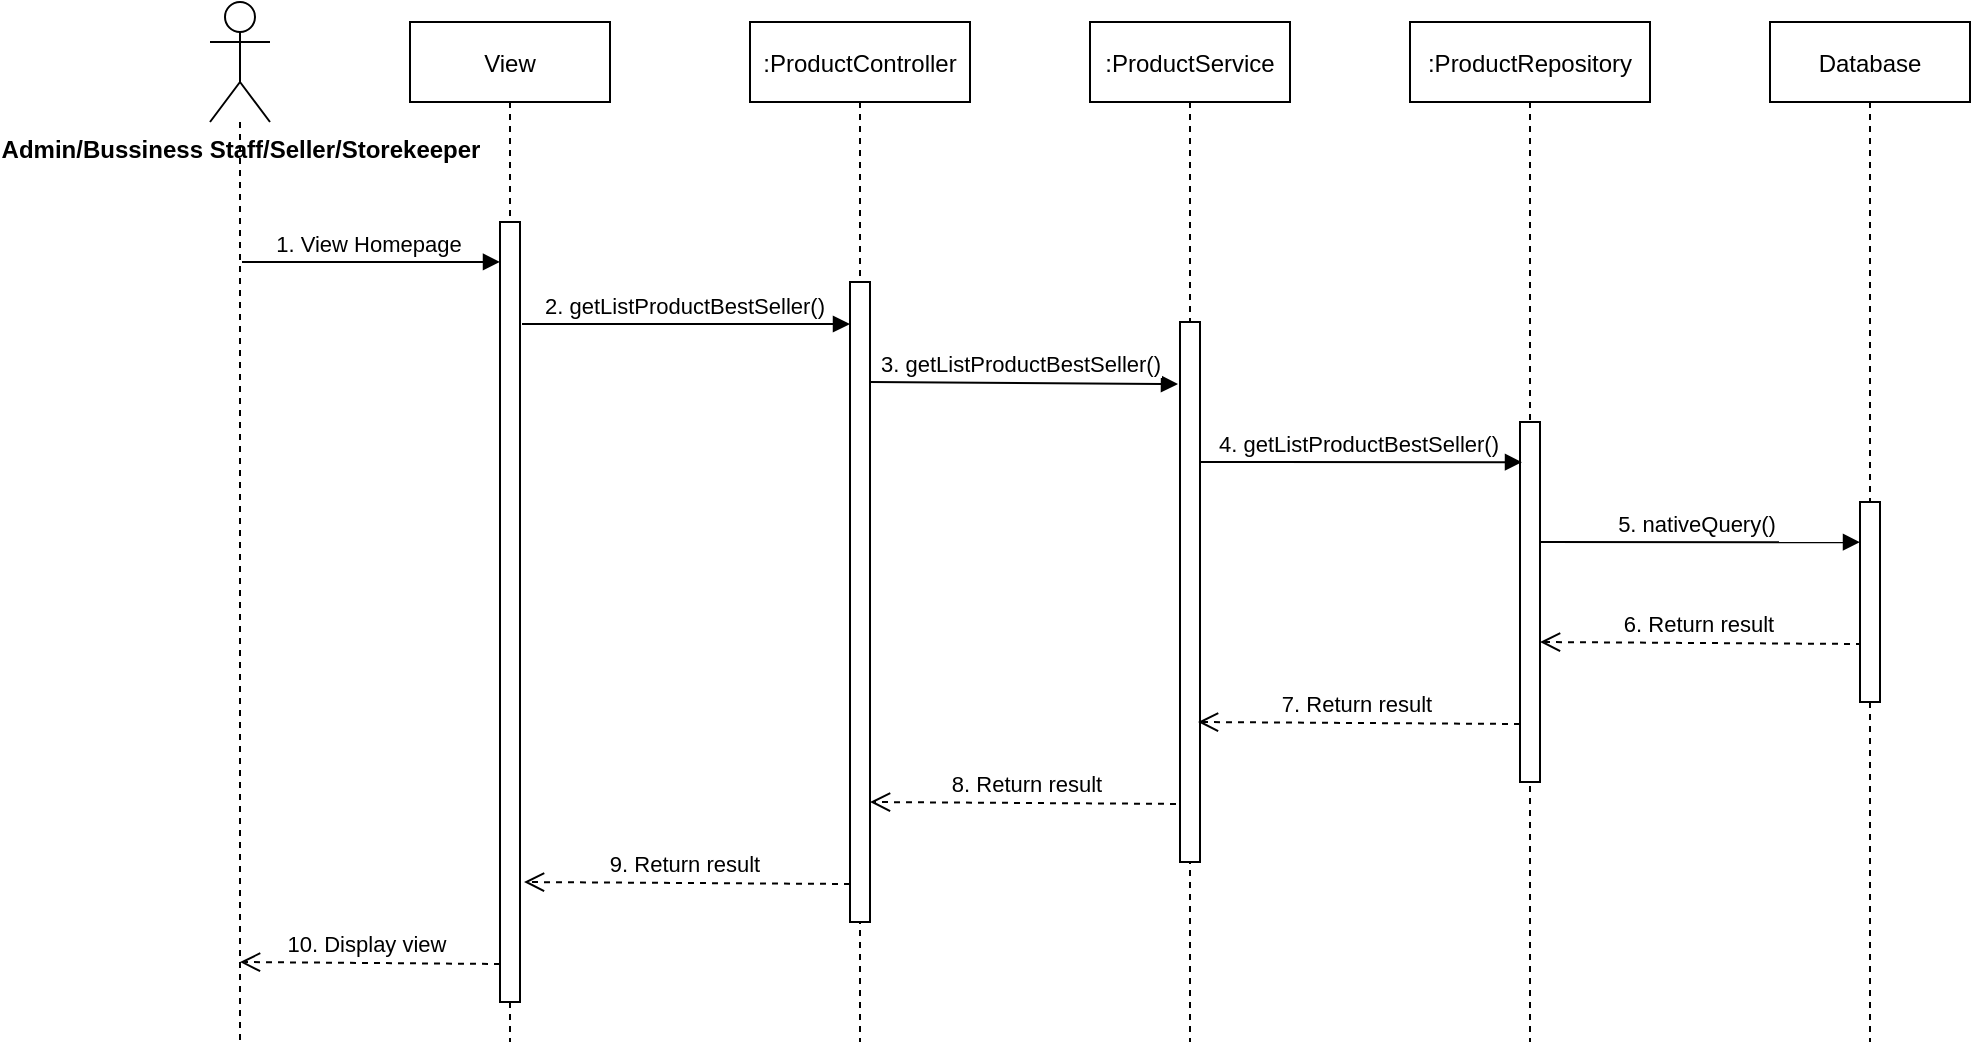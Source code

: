 <mxfile version="18.0.6" type="device"><diagram id="kgpKYQtTHZ0yAKxKKP6v" name="Homepage"><mxGraphModel dx="1718" dy="553" grid="1" gridSize="10" guides="1" tooltips="1" connect="1" arrows="1" fold="1" page="1" pageScale="1" pageWidth="850" pageHeight="1100" math="0" shadow="0"><root><mxCell id="0"/><mxCell id="1" parent="0"/><mxCell id="1rYxMRe_m1wBD9LGmmaj-11" style="edgeStyle=orthogonalEdgeStyle;rounded=0;orthogonalLoop=1;jettySize=auto;html=1;dashed=1;endArrow=none;endFill=0;" parent="1" source="1rYxMRe_m1wBD9LGmmaj-10" edge="1"><mxGeometry relative="1" as="geometry"><mxPoint x="75" y="920" as="targetPoint"/><Array as="points"><mxPoint x="75" y="920"/></Array></mxGeometry></mxCell><mxCell id="1rYxMRe_m1wBD9LGmmaj-10" value="&lt;b&gt;Admin/Bussiness Staff/Seller/Storekeeper&lt;/b&gt;" style="shape=umlActor;verticalLabelPosition=bottom;verticalAlign=top;html=1;" parent="1" vertex="1"><mxGeometry x="60" y="400" width="30" height="60" as="geometry"/></mxCell><mxCell id="1rYxMRe_m1wBD9LGmmaj-12" value="View" style="shape=umlLifeline;perimeter=lifelinePerimeter;container=1;collapsible=0;recursiveResize=0;rounded=0;shadow=0;strokeWidth=1;" parent="1" vertex="1"><mxGeometry x="160" y="410" width="100" height="510" as="geometry"/></mxCell><mxCell id="93AmuETEvbJ4qb_vdhu8-1" value="" style="html=1;points=[];perimeter=orthogonalPerimeter;" vertex="1" parent="1rYxMRe_m1wBD9LGmmaj-12"><mxGeometry x="45" y="100" width="10" height="390" as="geometry"/></mxCell><mxCell id="93AmuETEvbJ4qb_vdhu8-19" value="10. Display view" style="html=1;verticalAlign=bottom;endArrow=open;dashed=1;endSize=8;" edge="1" parent="1rYxMRe_m1wBD9LGmmaj-12"><mxGeometry x="0.027" relative="1" as="geometry"><mxPoint x="45" y="471" as="sourcePoint"/><mxPoint x="-85" y="470" as="targetPoint"/><mxPoint as="offset"/></mxGeometry></mxCell><mxCell id="1rYxMRe_m1wBD9LGmmaj-13" value=":ProductController" style="shape=umlLifeline;perimeter=lifelinePerimeter;container=1;collapsible=0;recursiveResize=0;rounded=0;shadow=0;strokeWidth=1;size=40;" parent="1" vertex="1"><mxGeometry x="330" y="410" width="110" height="510" as="geometry"/></mxCell><mxCell id="93AmuETEvbJ4qb_vdhu8-3" value="" style="html=1;points=[];perimeter=orthogonalPerimeter;" vertex="1" parent="1rYxMRe_m1wBD9LGmmaj-13"><mxGeometry x="50" y="130" width="10" height="320" as="geometry"/></mxCell><mxCell id="93AmuETEvbJ4qb_vdhu8-17" value="8. Return result" style="html=1;verticalAlign=bottom;endArrow=open;dashed=1;endSize=8;" edge="1" parent="1rYxMRe_m1wBD9LGmmaj-13"><mxGeometry x="0.027" relative="1" as="geometry"><mxPoint x="219" y="391" as="sourcePoint"/><mxPoint x="60" y="390" as="targetPoint"/><mxPoint as="offset"/></mxGeometry></mxCell><mxCell id="1rYxMRe_m1wBD9LGmmaj-14" value=":ProductService" style="shape=umlLifeline;perimeter=lifelinePerimeter;container=1;collapsible=0;recursiveResize=0;rounded=0;shadow=0;strokeWidth=1;" parent="1" vertex="1"><mxGeometry x="500" y="410" width="100" height="510" as="geometry"/></mxCell><mxCell id="93AmuETEvbJ4qb_vdhu8-2" value="" style="html=1;points=[];perimeter=orthogonalPerimeter;" vertex="1" parent="1rYxMRe_m1wBD9LGmmaj-14"><mxGeometry x="45" y="150" width="10" height="270" as="geometry"/></mxCell><mxCell id="93AmuETEvbJ4qb_vdhu8-10" value="3. getListProductBestSeller()" style="html=1;verticalAlign=bottom;endArrow=block;" edge="1" parent="1rYxMRe_m1wBD9LGmmaj-14"><mxGeometry x="-0.019" width="80" relative="1" as="geometry"><mxPoint x="-110" y="180" as="sourcePoint"/><mxPoint x="44" y="181" as="targetPoint"/><mxPoint as="offset"/></mxGeometry></mxCell><mxCell id="1rYxMRe_m1wBD9LGmmaj-15" value=":ProductRepository" style="shape=umlLifeline;perimeter=lifelinePerimeter;container=1;collapsible=0;recursiveResize=0;rounded=0;shadow=0;strokeWidth=1;" parent="1" vertex="1"><mxGeometry x="660" y="410" width="120" height="510" as="geometry"/></mxCell><mxCell id="93AmuETEvbJ4qb_vdhu8-4" value="" style="html=1;points=[];perimeter=orthogonalPerimeter;" vertex="1" parent="1rYxMRe_m1wBD9LGmmaj-15"><mxGeometry x="55" y="200" width="10" height="180" as="geometry"/></mxCell><mxCell id="93AmuETEvbJ4qb_vdhu8-11" value="4. getListProductBestSeller()" style="html=1;verticalAlign=bottom;endArrow=block;entryX=-0.3;entryY=0.159;entryDx=0;entryDy=0;entryPerimeter=0;" edge="1" parent="1rYxMRe_m1wBD9LGmmaj-15"><mxGeometry x="-0.019" width="80" relative="1" as="geometry"><mxPoint x="-105" y="220" as="sourcePoint"/><mxPoint x="56" y="220.09" as="targetPoint"/><mxPoint as="offset"/></mxGeometry></mxCell><mxCell id="93AmuETEvbJ4qb_vdhu8-15" value="6. Return result" style="html=1;verticalAlign=bottom;endArrow=open;dashed=1;endSize=8;" edge="1" parent="1rYxMRe_m1wBD9LGmmaj-15"><mxGeometry x="0.027" relative="1" as="geometry"><mxPoint x="226" y="311" as="sourcePoint"/><mxPoint x="65" y="310" as="targetPoint"/><mxPoint as="offset"/></mxGeometry></mxCell><mxCell id="93AmuETEvbJ4qb_vdhu8-16" value="7. Return result" style="html=1;verticalAlign=bottom;endArrow=open;dashed=1;endSize=8;" edge="1" parent="1rYxMRe_m1wBD9LGmmaj-15"><mxGeometry x="0.027" relative="1" as="geometry"><mxPoint x="55" y="351" as="sourcePoint"/><mxPoint x="-106" y="350" as="targetPoint"/><mxPoint as="offset"/></mxGeometry></mxCell><mxCell id="1rYxMRe_m1wBD9LGmmaj-16" value="Database" style="shape=umlLifeline;perimeter=lifelinePerimeter;container=1;collapsible=0;recursiveResize=0;rounded=0;shadow=0;strokeWidth=1;" parent="1" vertex="1"><mxGeometry x="840" y="410" width="100" height="510" as="geometry"/></mxCell><mxCell id="93AmuETEvbJ4qb_vdhu8-5" value="" style="html=1;points=[];perimeter=orthogonalPerimeter;" vertex="1" parent="1rYxMRe_m1wBD9LGmmaj-16"><mxGeometry x="45" y="240" width="10" height="100" as="geometry"/></mxCell><mxCell id="93AmuETEvbJ4qb_vdhu8-14" value="5. nativeQuery()" style="html=1;verticalAlign=bottom;endArrow=block;entryX=-0.3;entryY=0.159;entryDx=0;entryDy=0;entryPerimeter=0;" edge="1" parent="1rYxMRe_m1wBD9LGmmaj-16"><mxGeometry x="-0.019" width="80" relative="1" as="geometry"><mxPoint x="-115" y="260" as="sourcePoint"/><mxPoint x="45" y="260.09" as="targetPoint"/><mxPoint as="offset"/></mxGeometry></mxCell><mxCell id="93AmuETEvbJ4qb_vdhu8-6" value="1. View Homepage" style="html=1;verticalAlign=bottom;endArrow=block;entryX=0.1;entryY=0.096;entryDx=0;entryDy=0;entryPerimeter=0;" edge="1" parent="1"><mxGeometry x="-0.019" width="80" relative="1" as="geometry"><mxPoint x="76" y="530" as="sourcePoint"/><mxPoint x="205" y="529.96" as="targetPoint"/><mxPoint as="offset"/></mxGeometry></mxCell><mxCell id="93AmuETEvbJ4qb_vdhu8-8" value="2. getListProductBestSeller()" style="html=1;verticalAlign=bottom;endArrow=block;" edge="1" parent="1"><mxGeometry x="-0.019" width="80" relative="1" as="geometry"><mxPoint x="216" y="561" as="sourcePoint"/><mxPoint x="380" y="561" as="targetPoint"/><mxPoint as="offset"/></mxGeometry></mxCell><mxCell id="93AmuETEvbJ4qb_vdhu8-18" value="9. Return result" style="html=1;verticalAlign=bottom;endArrow=open;dashed=1;endSize=8;" edge="1" parent="1"><mxGeometry x="0.027" relative="1" as="geometry"><mxPoint x="380" y="841" as="sourcePoint"/><mxPoint x="217" y="840" as="targetPoint"/><mxPoint as="offset"/></mxGeometry></mxCell></root></mxGraphModel></diagram></mxfile>